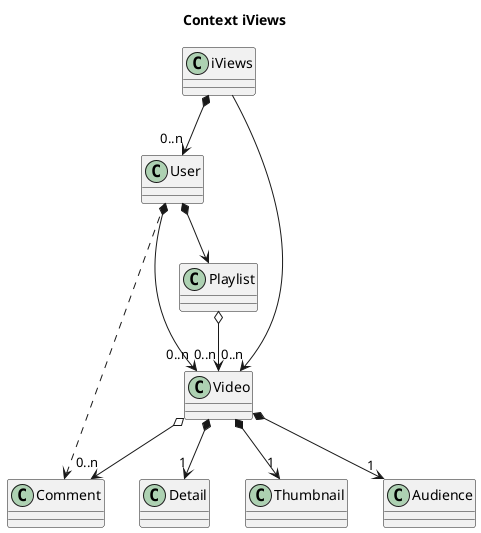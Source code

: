 @startuml YouViewContext
title Context iViews

iViews *--> "0..n" User
iViews --> "0..n" Video
User *--> "0..n" Video
User ..> Comment
User *--> Playlist
Video *--> "1" Detail
Video *--> "1" Thumbnail
Video *--> "1" Audience
Video o--> "0..n" Comment

Playlist o--> "0..n" Video

@enduml
